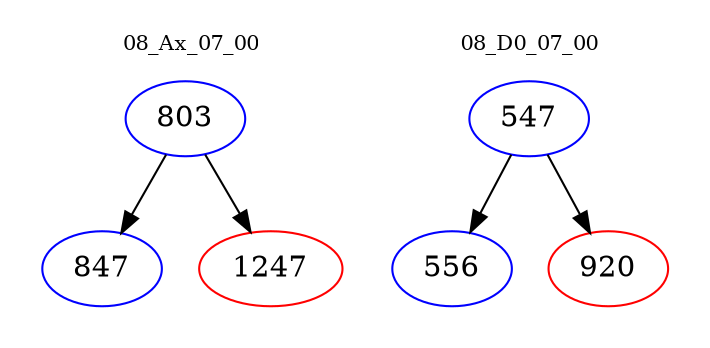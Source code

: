 digraph{
subgraph cluster_0 {
color = white
label = "08_Ax_07_00";
fontsize=10;
T0_803 [label="803", color="blue"]
T0_803 -> T0_847 [color="black"]
T0_847 [label="847", color="blue"]
T0_803 -> T0_1247 [color="black"]
T0_1247 [label="1247", color="red"]
}
subgraph cluster_1 {
color = white
label = "08_D0_07_00";
fontsize=10;
T1_547 [label="547", color="blue"]
T1_547 -> T1_556 [color="black"]
T1_556 [label="556", color="blue"]
T1_547 -> T1_920 [color="black"]
T1_920 [label="920", color="red"]
}
}
